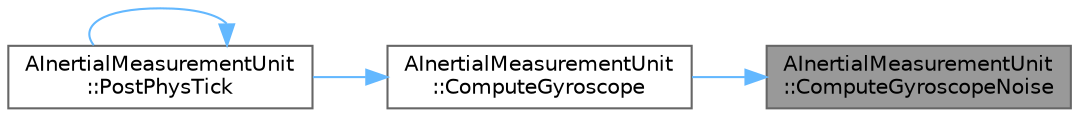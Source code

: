 digraph "AInertialMeasurementUnit::ComputeGyroscopeNoise"
{
 // INTERACTIVE_SVG=YES
 // LATEX_PDF_SIZE
  bgcolor="transparent";
  edge [fontname=Helvetica,fontsize=10,labelfontname=Helvetica,labelfontsize=10];
  node [fontname=Helvetica,fontsize=10,shape=box,height=0.2,width=0.4];
  rankdir="RL";
  Node1 [id="Node000001",label="AInertialMeasurementUnit\l::ComputeGyroscopeNoise",height=0.2,width=0.4,color="gray40", fillcolor="grey60", style="filled", fontcolor="black",tooltip=" "];
  Node1 -> Node2 [id="edge1_Node000001_Node000002",dir="back",color="steelblue1",style="solid",tooltip=" "];
  Node2 [id="Node000002",label="AInertialMeasurementUnit\l::ComputeGyroscope",height=0.2,width=0.4,color="grey40", fillcolor="white", style="filled",URL="$d5/de0/classAInertialMeasurementUnit.html#aa74f616bf7d03f2f8a7642ab073d2561",tooltip="Gyroscope: measures angular velocity in rad/sec"];
  Node2 -> Node3 [id="edge2_Node000002_Node000003",dir="back",color="steelblue1",style="solid",tooltip=" "];
  Node3 [id="Node000003",label="AInertialMeasurementUnit\l::PostPhysTick",height=0.2,width=0.4,color="grey40", fillcolor="white", style="filled",URL="$d5/de0/classAInertialMeasurementUnit.html#aa86507b1b877834ae72c1034486b7d90",tooltip=" "];
  Node3 -> Node3 [id="edge3_Node000003_Node000003",dir="back",color="steelblue1",style="solid",tooltip=" "];
}
